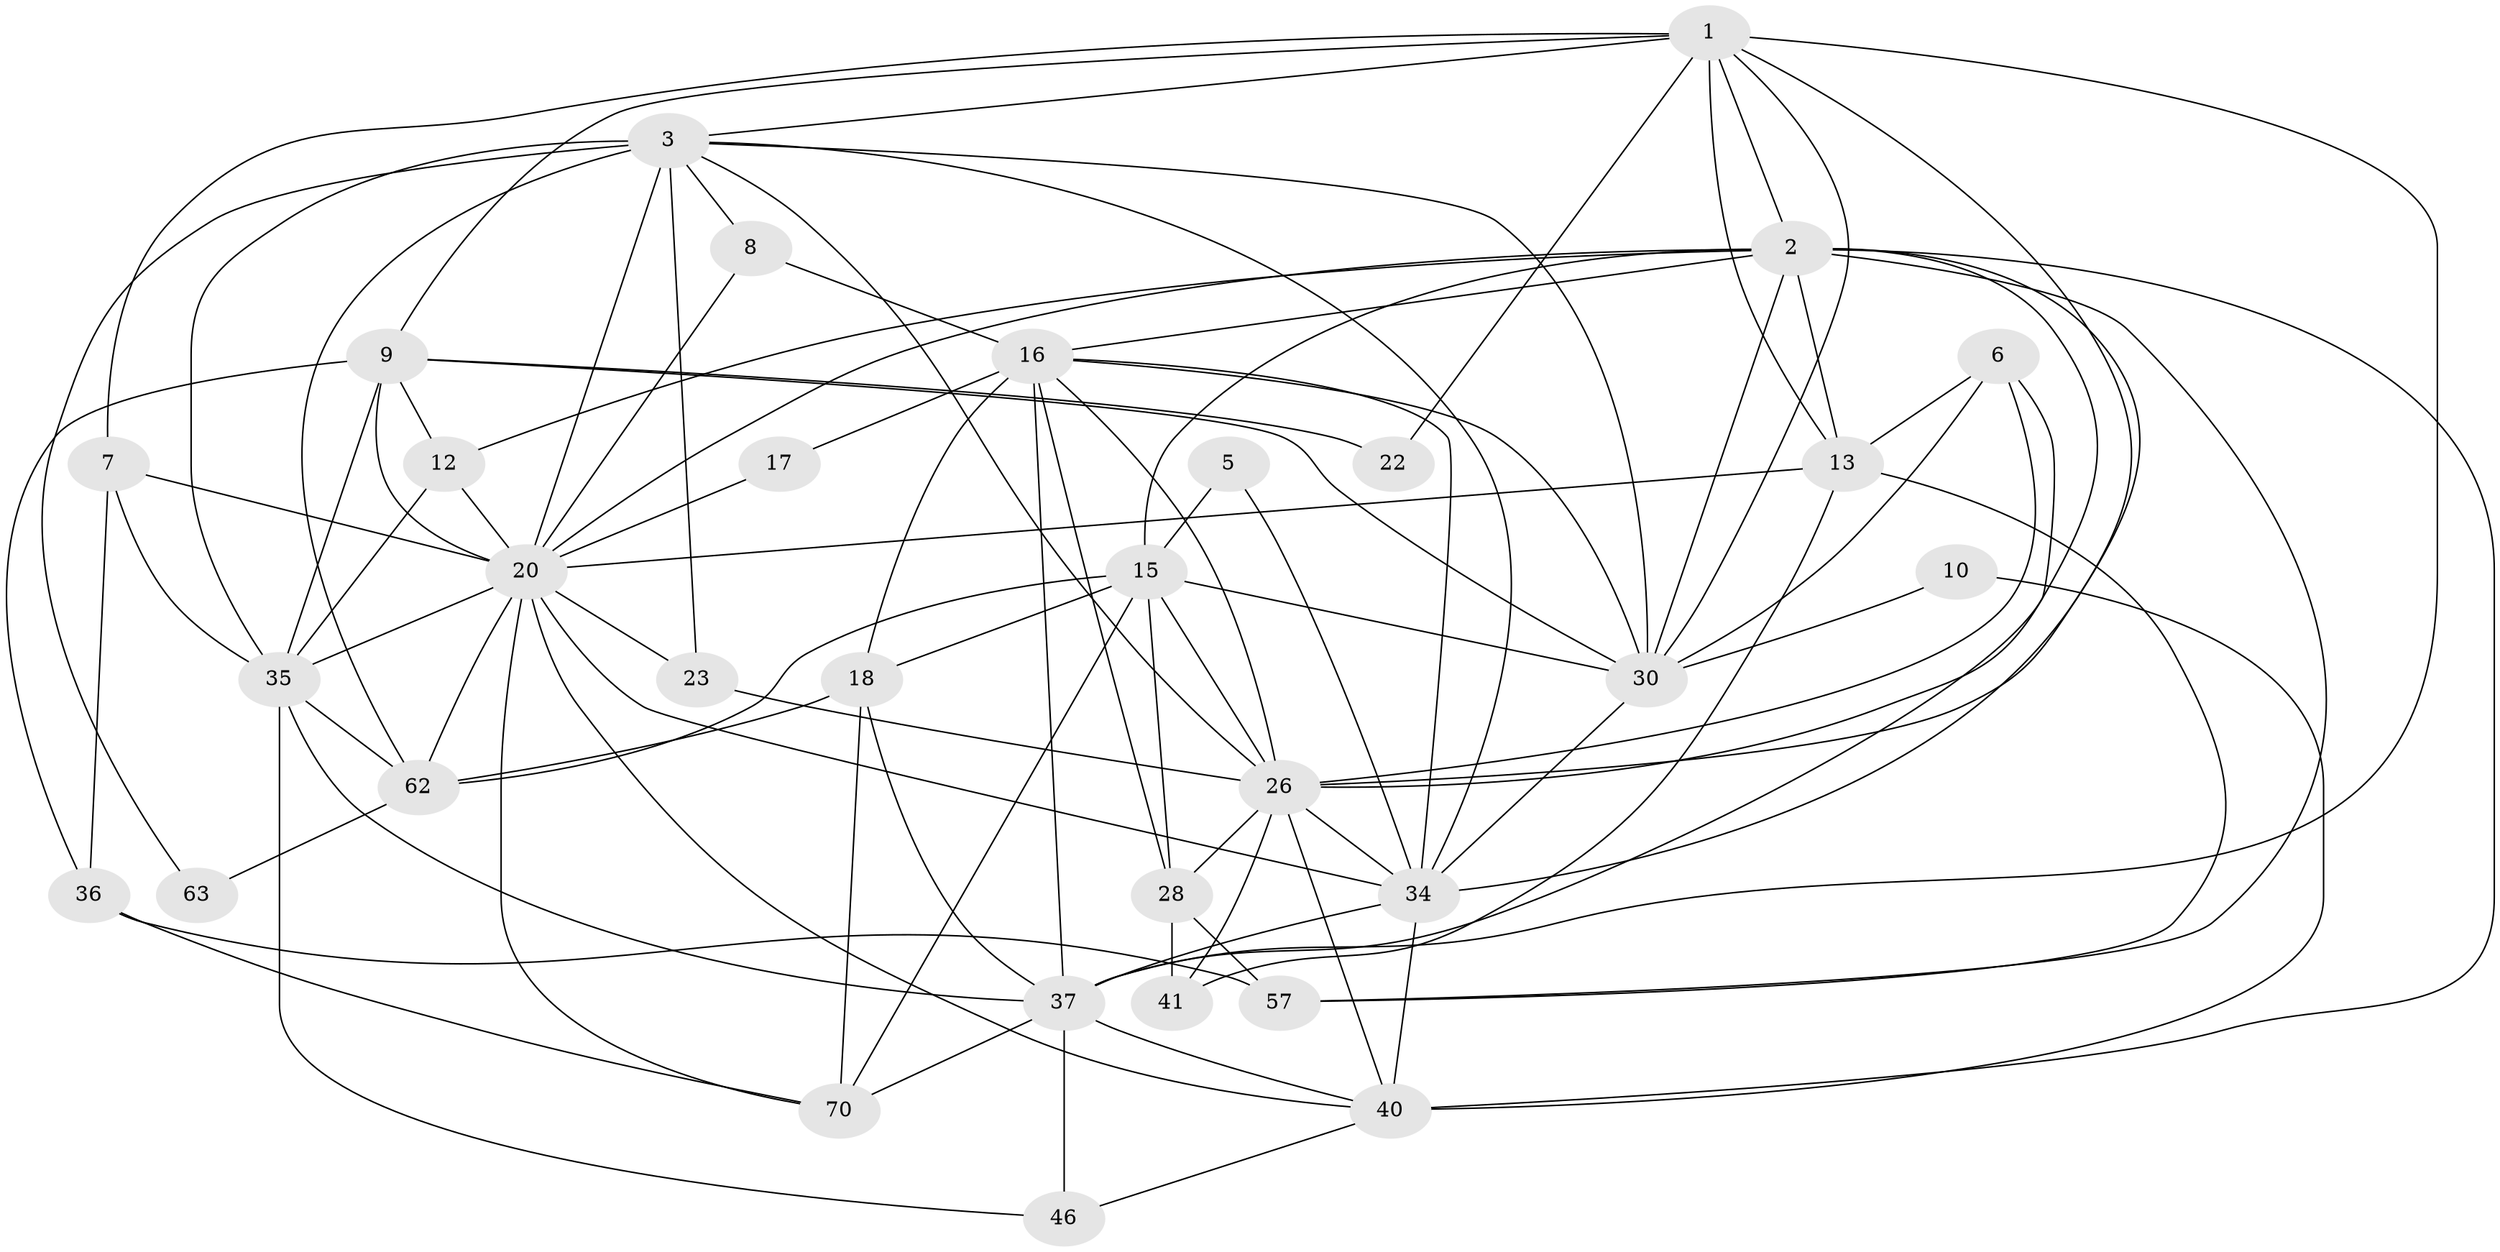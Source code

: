 // original degree distribution, {6: 0.13580246913580246, 3: 0.2345679012345679, 5: 0.12345679012345678, 4: 0.30864197530864196, 2: 0.16049382716049382, 9: 0.024691358024691357, 7: 0.012345679012345678}
// Generated by graph-tools (version 1.1) at 2025/18/03/04/25 18:18:59]
// undirected, 32 vertices, 95 edges
graph export_dot {
graph [start="1"]
  node [color=gray90,style=filled];
  1 [super="+45+4"];
  2 [super="+19+11"];
  3 [super="+54+24"];
  5;
  6;
  7;
  8 [super="+65"];
  9 [super="+14"];
  10;
  12 [super="+68"];
  13 [super="+67+31"];
  15 [super="+29+73"];
  16 [super="+48"];
  17;
  18;
  20 [super="+42+39+32"];
  22;
  23 [super="+25"];
  26 [super="+53+27"];
  28 [super="+59"];
  30 [super="+60+51"];
  34 [super="+49+38"];
  35 [super="+75+66"];
  36 [super="+55+79"];
  37 [super="+56+52"];
  40 [super="+50+44+47"];
  41;
  46;
  57 [super="+58"];
  62 [super="+71"];
  63;
  70 [super="+72"];
  1 -- 9;
  1 -- 3;
  1 -- 26;
  1 -- 2;
  1 -- 7;
  1 -- 37;
  1 -- 13;
  1 -- 22;
  1 -- 30;
  2 -- 34;
  2 -- 12 [weight=2];
  2 -- 13 [weight=2];
  2 -- 15 [weight=2];
  2 -- 26;
  2 -- 16;
  2 -- 40;
  2 -- 57;
  2 -- 30;
  2 -- 20;
  3 -- 30 [weight=2];
  3 -- 23;
  3 -- 62;
  3 -- 20 [weight=2];
  3 -- 26;
  3 -- 8;
  3 -- 34;
  3 -- 63;
  3 -- 35 [weight=2];
  5 -- 34;
  5 -- 15;
  6 -- 13;
  6 -- 26;
  6 -- 30;
  6 -- 37;
  7 -- 20;
  7 -- 35;
  7 -- 36;
  8 -- 20;
  8 -- 16;
  9 -- 12;
  9 -- 20;
  9 -- 22;
  9 -- 36;
  9 -- 30;
  9 -- 35;
  10 -- 30;
  10 -- 40 [weight=2];
  12 -- 35;
  12 -- 20;
  13 -- 20;
  13 -- 41;
  13 -- 57 [weight=2];
  15 -- 62;
  15 -- 70 [weight=2];
  15 -- 18;
  15 -- 28;
  15 -- 26;
  15 -- 30;
  16 -- 34;
  16 -- 37;
  16 -- 17;
  16 -- 18;
  16 -- 26;
  16 -- 28;
  16 -- 30;
  17 -- 20;
  18 -- 70;
  18 -- 62;
  18 -- 37;
  20 -- 70;
  20 -- 35 [weight=2];
  20 -- 62;
  20 -- 34;
  20 -- 23;
  20 -- 40;
  23 -- 26;
  26 -- 34 [weight=2];
  26 -- 41;
  26 -- 28;
  26 -- 40;
  28 -- 57;
  28 -- 41;
  30 -- 34;
  34 -- 40;
  34 -- 37;
  35 -- 46;
  35 -- 62;
  35 -- 37 [weight=2];
  36 -- 57 [weight=2];
  36 -- 70;
  37 -- 70;
  37 -- 46 [weight=2];
  37 -- 40;
  40 -- 46;
  62 -- 63;
}
